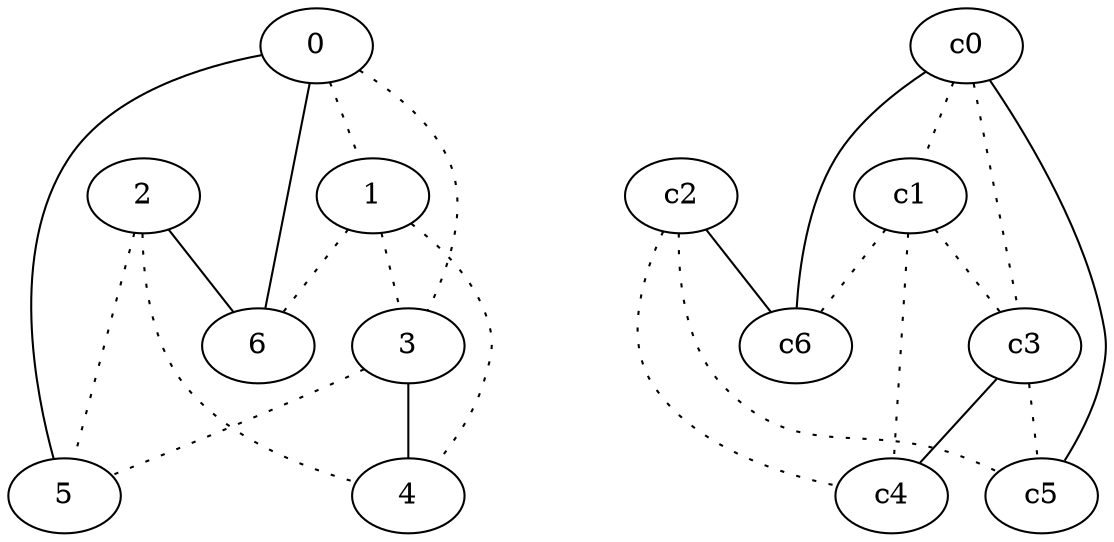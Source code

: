 graph {
a0[label=0];
a1[label=1];
a2[label=2];
a3[label=3];
a4[label=4];
a5[label=5];
a6[label=6];
a0 -- a1 [style=dotted];
a0 -- a3 [style=dotted];
a0 -- a5;
a0 -- a6;
a1 -- a3 [style=dotted];
a1 -- a4 [style=dotted];
a1 -- a6 [style=dotted];
a2 -- a4 [style=dotted];
a2 -- a5 [style=dotted];
a2 -- a6;
a3 -- a4;
a3 -- a5 [style=dotted];
c0 -- c1 [style=dotted];
c0 -- c3 [style=dotted];
c0 -- c5;
c0 -- c6;
c1 -- c3 [style=dotted];
c1 -- c4 [style=dotted];
c1 -- c6 [style=dotted];
c2 -- c4 [style=dotted];
c2 -- c5 [style=dotted];
c2 -- c6;
c3 -- c4;
c3 -- c5 [style=dotted];
}
